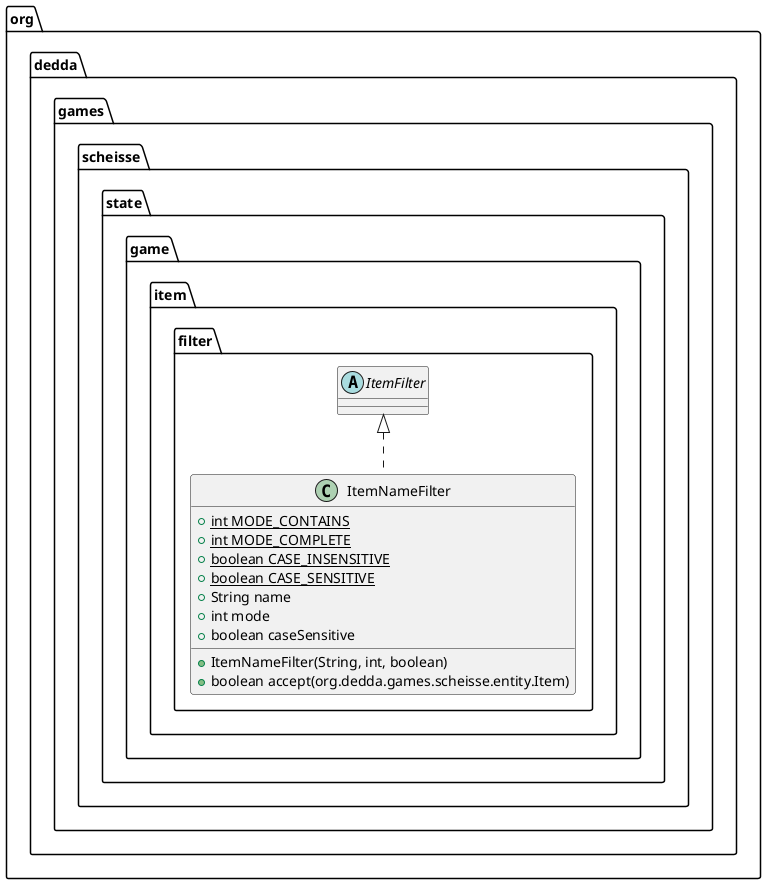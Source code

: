 @startuml
abstract class org.dedda.games.scheisse.state.game.item.filter.ItemFilter

class org.dedda.games.scheisse.state.game.item.filter.ItemNameFilter{
    + {static} int MODE_CONTAINS
    + {static} int MODE_COMPLETE
    + {static} boolean CASE_INSENSITIVE
    + {static} boolean CASE_SENSITIVE
    + String name
    + int mode
    + boolean caseSensitive
    + ItemNameFilter(String, int, boolean)
    + boolean accept(org.dedda.games.scheisse.entity.Item)
}

org.dedda.games.scheisse.state.game.item.filter.ItemFilter <|.. org.dedda.games.scheisse.state.game.item.filter.ItemNameFilter
@enduml